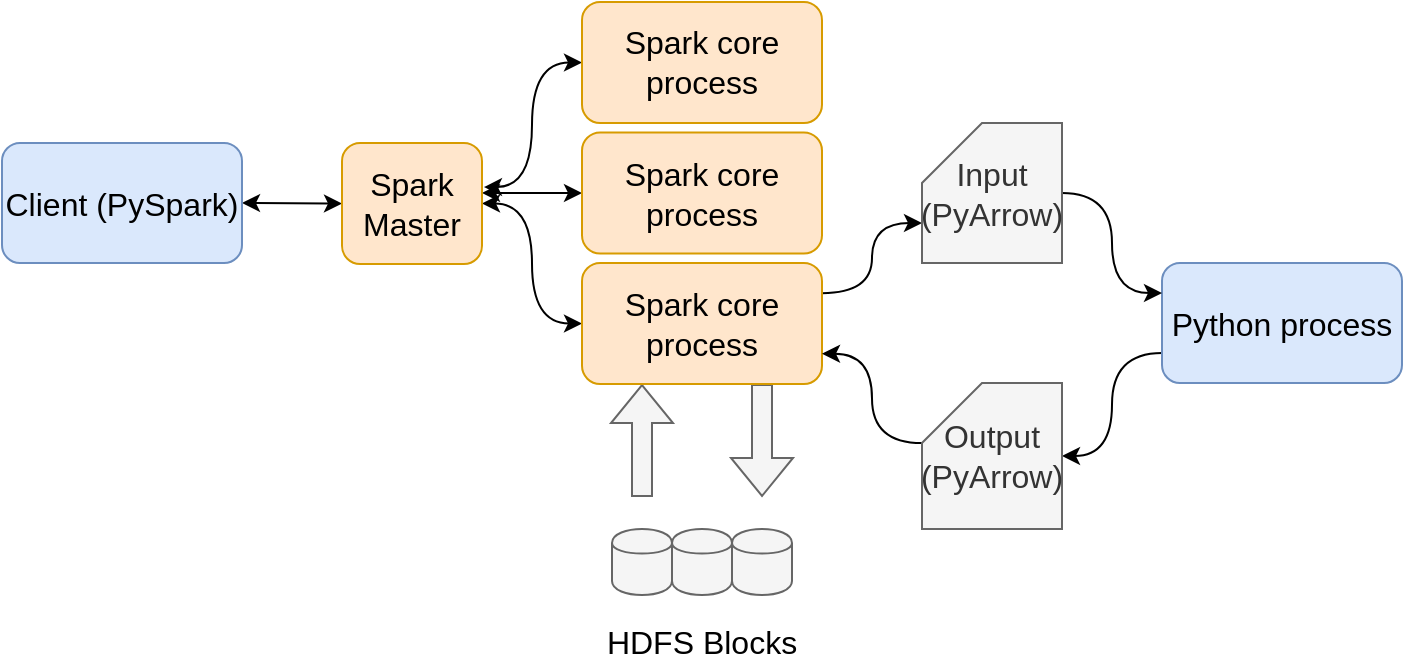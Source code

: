 <mxfile version="12.4.2" type="device" pages="1"><diagram id="ceaW2Rv6RV2GozZmexap" name="Page-1"><mxGraphModel dx="873" dy="680" grid="1" gridSize="10" guides="1" tooltips="1" connect="1" arrows="1" fold="1" page="1" pageScale="1" pageWidth="1169" pageHeight="827" math="0" shadow="0"><root><mxCell id="0"/><mxCell id="1" parent="0"/><mxCell id="p7XBTgMc427n1_WIoUCH-31" style="edgeStyle=none;shape=flexArrow;rounded=0;orthogonalLoop=1;jettySize=auto;html=1;exitX=0.25;exitY=0;exitDx=0;exitDy=0;entryX=0.25;entryY=1;entryDx=0;entryDy=0;fillColor=#f5f5f5;strokeColor=#666666;" parent="1" source="p7XBTgMc427n1_WIoUCH-26" target="p7XBTgMc427n1_WIoUCH-1" edge="1"><mxGeometry relative="1" as="geometry"/></mxCell><mxCell id="p7XBTgMc427n1_WIoUCH-26" value="HDFS Blocks" style="rounded=0;whiteSpace=wrap;html=1;opacity=0;verticalAlign=bottom;fontSize=16;" parent="1" vertex="1"><mxGeometry x="330" y="287.5" width="120" height="84.5" as="geometry"/></mxCell><mxCell id="p7XBTgMc427n1_WIoUCH-19" style="rounded=0;orthogonalLoop=1;jettySize=auto;html=1;exitX=1;exitY=0.25;exitDx=0;exitDy=0;entryX=0;entryY=0;entryDx=0;entryDy=50;entryPerimeter=0;edgeStyle=orthogonalEdgeStyle;curved=1;" parent="1" source="p7XBTgMc427n1_WIoUCH-1" target="p7XBTgMc427n1_WIoUCH-5" edge="1"><mxGeometry relative="1" as="geometry"/></mxCell><mxCell id="p7XBTgMc427n1_WIoUCH-32" style="edgeStyle=none;shape=flexArrow;rounded=0;orthogonalLoop=1;jettySize=auto;html=1;exitX=0.75;exitY=1;exitDx=0;exitDy=0;entryX=0.75;entryY=0;entryDx=0;entryDy=0;fillColor=#f5f5f5;strokeColor=#666666;" parent="1" source="p7XBTgMc427n1_WIoUCH-1" target="p7XBTgMc427n1_WIoUCH-26" edge="1"><mxGeometry relative="1" as="geometry"/></mxCell><mxCell id="p7XBTgMc427n1_WIoUCH-36" style="edgeStyle=orthogonalEdgeStyle;rounded=0;orthogonalLoop=1;jettySize=auto;html=1;exitX=0;exitY=0.5;exitDx=0;exitDy=0;entryX=1;entryY=0.5;entryDx=0;entryDy=0;startArrow=classic;startFill=1;curved=1;" parent="1" source="p7XBTgMc427n1_WIoUCH-1" target="p7XBTgMc427n1_WIoUCH-33" edge="1"><mxGeometry relative="1" as="geometry"/></mxCell><mxCell id="p7XBTgMc427n1_WIoUCH-1" value="Spark core process" style="rounded=1;whiteSpace=wrap;html=1;align=center;fontSize=16;fillColor=#ffe6cc;strokeColor=#d79b00;" parent="1" vertex="1"><mxGeometry x="330" y="170.5" width="120" height="60.5" as="geometry"/></mxCell><mxCell id="p7XBTgMc427n1_WIoUCH-23" style="edgeStyle=orthogonalEdgeStyle;rounded=0;orthogonalLoop=1;jettySize=auto;html=1;exitX=0;exitY=0.75;exitDx=0;exitDy=0;entryX=1;entryY=0.5;entryDx=0;entryDy=0;entryPerimeter=0;curved=1;" parent="1" source="p7XBTgMc427n1_WIoUCH-4" target="p7XBTgMc427n1_WIoUCH-6" edge="1"><mxGeometry relative="1" as="geometry"/></mxCell><mxCell id="p7XBTgMc427n1_WIoUCH-4" value="Python process" style="rounded=1;whiteSpace=wrap;html=1;fontSize=16;fillColor=#dae8fc;strokeColor=#6c8ebf;" parent="1" vertex="1"><mxGeometry x="620" y="170.5" width="120" height="60" as="geometry"/></mxCell><mxCell id="p7XBTgMc427n1_WIoUCH-22" style="edgeStyle=orthogonalEdgeStyle;rounded=0;orthogonalLoop=1;jettySize=auto;html=1;exitX=1;exitY=0.5;exitDx=0;exitDy=0;exitPerimeter=0;entryX=0;entryY=0.25;entryDx=0;entryDy=0;curved=1;" parent="1" source="p7XBTgMc427n1_WIoUCH-5" target="p7XBTgMc427n1_WIoUCH-4" edge="1"><mxGeometry relative="1" as="geometry"/></mxCell><mxCell id="p7XBTgMc427n1_WIoUCH-5" value="Input (PyArrow)" style="shape=card;whiteSpace=wrap;html=1;fontSize=16;fillColor=#f5f5f5;strokeColor=#666666;fontColor=#333333;" parent="1" vertex="1"><mxGeometry x="500" y="100.5" width="70" height="70" as="geometry"/></mxCell><mxCell id="p7XBTgMc427n1_WIoUCH-24" style="edgeStyle=orthogonalEdgeStyle;rounded=0;orthogonalLoop=1;jettySize=auto;html=1;exitX=0;exitY=0;exitDx=0;exitDy=30;exitPerimeter=0;entryX=1;entryY=0.75;entryDx=0;entryDy=0;curved=1;" parent="1" source="p7XBTgMc427n1_WIoUCH-6" target="p7XBTgMc427n1_WIoUCH-1" edge="1"><mxGeometry relative="1" as="geometry"/></mxCell><mxCell id="p7XBTgMc427n1_WIoUCH-6" value="Output (PyArrow)" style="shape=card;whiteSpace=wrap;html=1;fontSize=16;fillColor=#f5f5f5;strokeColor=#666666;fontColor=#333333;" parent="1" vertex="1"><mxGeometry x="500" y="230.5" width="70" height="73" as="geometry"/></mxCell><mxCell id="p7XBTgMc427n1_WIoUCH-37" style="edgeStyle=none;rounded=0;orthogonalLoop=1;jettySize=auto;html=1;exitX=1;exitY=0.5;exitDx=0;exitDy=0;entryX=0;entryY=0.5;entryDx=0;entryDy=0;startArrow=classic;startFill=1;strokeWidth=1;" parent="1" source="p7XBTgMc427n1_WIoUCH-7" target="p7XBTgMc427n1_WIoUCH-33" edge="1"><mxGeometry relative="1" as="geometry"/></mxCell><mxCell id="p7XBTgMc427n1_WIoUCH-7" value="Client (PySpark)" style="rounded=1;whiteSpace=wrap;html=1;fontSize=16;fillColor=#dae8fc;strokeColor=#6c8ebf;" parent="1" vertex="1"><mxGeometry x="40" y="110.5" width="120" height="60" as="geometry"/></mxCell><mxCell id="p7XBTgMc427n1_WIoUCH-9" value="" style="shape=cylinder;whiteSpace=wrap;html=1;boundedLbl=1;backgroundOutline=1;fillColor=#f5f5f5;strokeColor=#666666;fontColor=#333333;" parent="1" vertex="1"><mxGeometry x="345" y="303.5" width="30" height="33" as="geometry"/></mxCell><mxCell id="p7XBTgMc427n1_WIoUCH-10" value="" style="shape=cylinder;whiteSpace=wrap;html=1;boundedLbl=1;backgroundOutline=1;fillColor=#f5f5f5;strokeColor=#666666;fontColor=#333333;" parent="1" vertex="1"><mxGeometry x="375" y="303.5" width="30" height="33" as="geometry"/></mxCell><mxCell id="p7XBTgMc427n1_WIoUCH-11" value="" style="shape=cylinder;whiteSpace=wrap;html=1;boundedLbl=1;backgroundOutline=1;fillColor=#f5f5f5;strokeColor=#666666;fontColor=#333333;" parent="1" vertex="1"><mxGeometry x="405" y="303.5" width="30" height="33" as="geometry"/></mxCell><mxCell id="p7XBTgMc427n1_WIoUCH-35" style="edgeStyle=none;rounded=0;orthogonalLoop=1;jettySize=auto;html=1;exitX=0;exitY=0.5;exitDx=0;exitDy=0;startArrow=classic;startFill=1;" parent="1" source="p7XBTgMc427n1_WIoUCH-27" edge="1"><mxGeometry relative="1" as="geometry"><mxPoint x="280" y="135.5" as="targetPoint"/></mxGeometry></mxCell><mxCell id="p7XBTgMc427n1_WIoUCH-27" value="Spark core process" style="rounded=1;whiteSpace=wrap;html=1;align=center;fontSize=16;fillColor=#ffe6cc;strokeColor=#d79b00;" parent="1" vertex="1"><mxGeometry x="330" y="105.25" width="120" height="60.5" as="geometry"/></mxCell><mxCell id="p7XBTgMc427n1_WIoUCH-34" style="edgeStyle=orthogonalEdgeStyle;rounded=0;orthogonalLoop=1;jettySize=auto;html=1;exitX=0;exitY=0.5;exitDx=0;exitDy=0;entryX=1.014;entryY=0.364;entryDx=0;entryDy=0;entryPerimeter=0;strokeWidth=1;startArrow=classic;startFill=1;curved=1;" parent="1" source="p7XBTgMc427n1_WIoUCH-28" target="p7XBTgMc427n1_WIoUCH-33" edge="1"><mxGeometry relative="1" as="geometry"/></mxCell><mxCell id="p7XBTgMc427n1_WIoUCH-28" value="Spark core process" style="rounded=1;whiteSpace=wrap;html=1;align=center;fontSize=16;fillColor=#ffe6cc;strokeColor=#d79b00;" parent="1" vertex="1"><mxGeometry x="330" y="40" width="120" height="60.5" as="geometry"/></mxCell><mxCell id="p7XBTgMc427n1_WIoUCH-33" value="Spark Master" style="rounded=1;whiteSpace=wrap;html=1;align=center;fontSize=16;fillColor=#ffe6cc;strokeColor=#d79b00;" parent="1" vertex="1"><mxGeometry x="210" y="110.5" width="70" height="60.5" as="geometry"/></mxCell></root></mxGraphModel></diagram></mxfile>